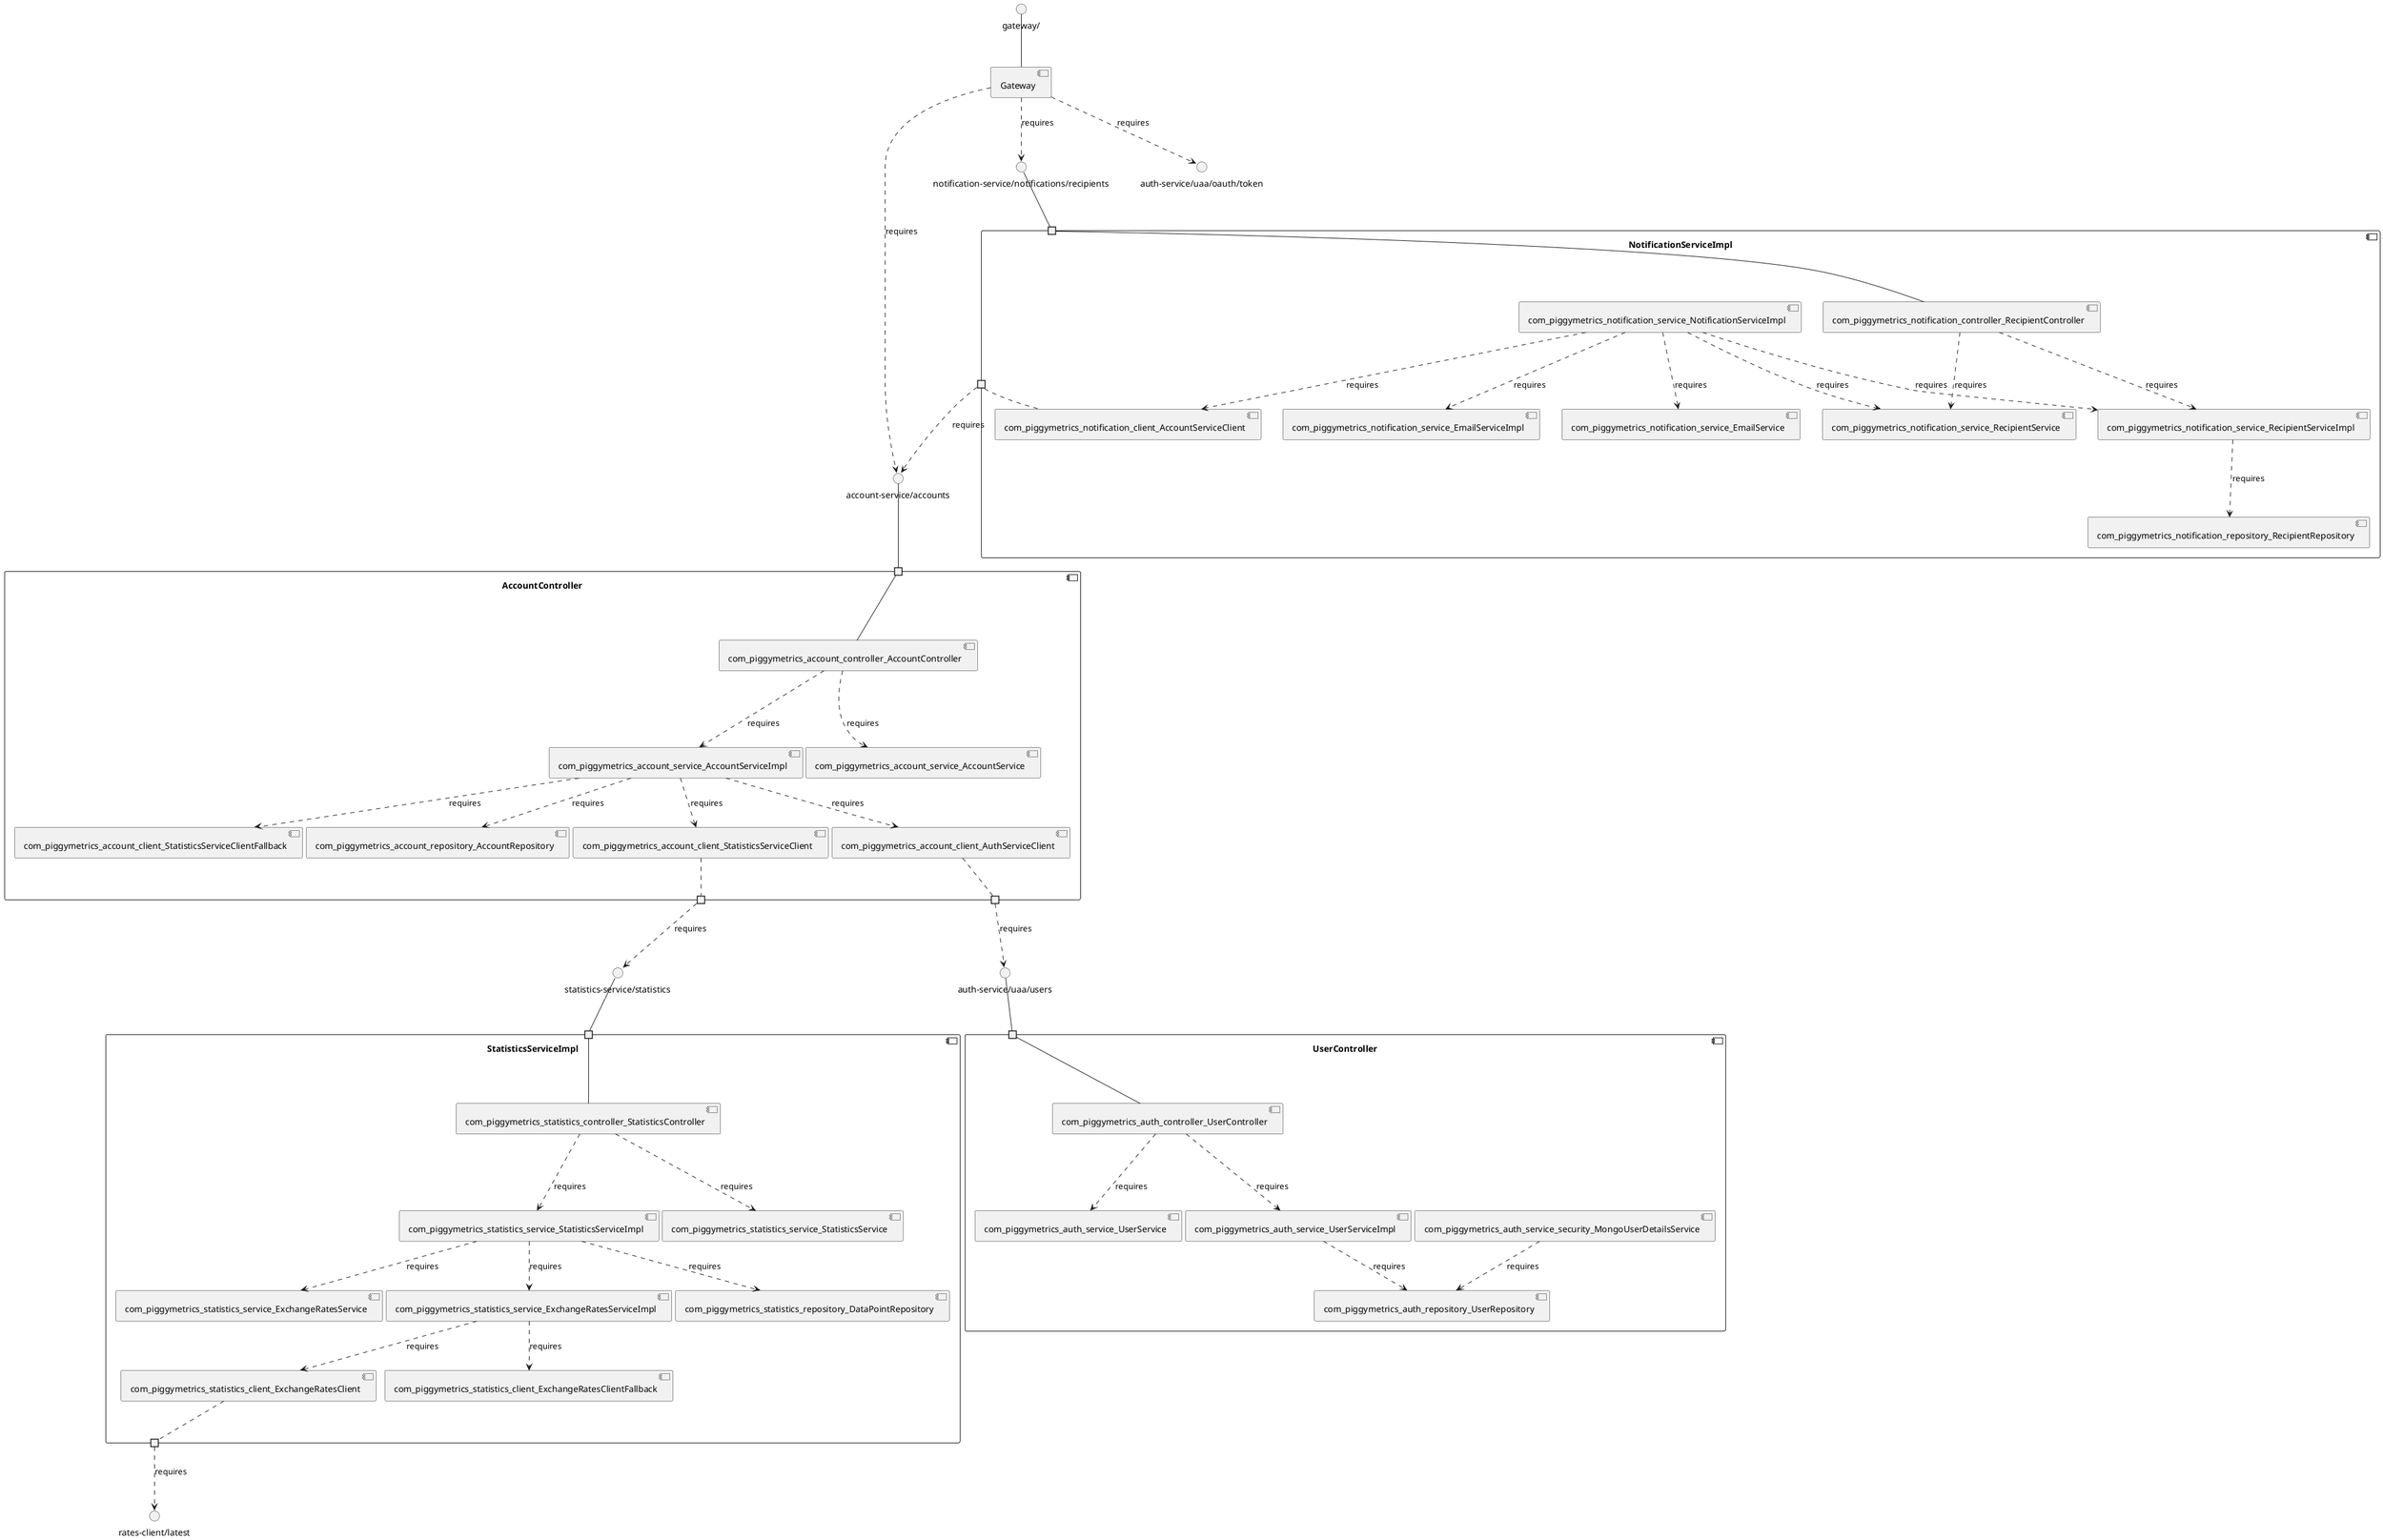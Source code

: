 @startuml
skinparam fixCircleLabelOverlapping true
component "AccountController\n\n\n\n\n\n" {
[com_piggymetrics_account_repository_AccountRepository]
[com_piggymetrics_account_service_AccountService]
[com_piggymetrics_account_controller_AccountController]
[com_piggymetrics_account_client_AuthServiceClient]
[com_piggymetrics_account_client_StatisticsServiceClient]
[com_piggymetrics_account_service_AccountServiceImpl]
[com_piggymetrics_account_client_StatisticsServiceClientFallback]
portin " " as AccountController.requires.account_service_accounts
portout " " as AccountController.provides.statistics_service_statistics
portout " " as AccountController.provides.auth_service_uaa_users
[com_piggymetrics_account_service_AccountServiceImpl]..>[com_piggymetrics_account_repository_AccountRepository] : requires
[com_piggymetrics_account_service_AccountServiceImpl]..>[com_piggymetrics_account_client_AuthServiceClient] : requires
[com_piggymetrics_account_controller_AccountController]..>[com_piggymetrics_account_service_AccountService] : requires
[com_piggymetrics_account_controller_AccountController]..>[com_piggymetrics_account_service_AccountServiceImpl] : requires
[com_piggymetrics_account_service_AccountServiceImpl]..>[com_piggymetrics_account_client_StatisticsServiceClient] : requires
[com_piggymetrics_account_service_AccountServiceImpl]..>[com_piggymetrics_account_client_StatisticsServiceClientFallback] : requires
"AccountController.requires.account_service_accounts"--[com_piggymetrics_account_controller_AccountController]
[com_piggymetrics_account_client_StatisticsServiceClient].."AccountController.provides.statistics_service_statistics"
[com_piggymetrics_account_client_AuthServiceClient].."AccountController.provides.auth_service_uaa_users"
}
interface "account-service/accounts" as interface.account_service_accounts
interface.account_service_accounts--"AccountController.requires.account_service_accounts"
interface "statistics-service/statistics" as interface.statistics_service_statistics
"AccountController.provides.statistics_service_statistics"..>interface.statistics_service_statistics : requires
interface "auth-service/uaa/users" as interface.auth_service_uaa_users
"AccountController.provides.auth_service_uaa_users"..>interface.auth_service_uaa_users : requires
component "NotificationServiceImpl\n\n\n\n\n\n" {
[com_piggymetrics_notification_client_AccountServiceClient]
[com_piggymetrics_notification_service_RecipientServiceImpl]
[com_piggymetrics_notification_service_NotificationServiceImpl]
[com_piggymetrics_notification_controller_RecipientController]
[com_piggymetrics_notification_repository_RecipientRepository]
[com_piggymetrics_notification_service_EmailServiceImpl]
[com_piggymetrics_notification_service_RecipientService]
[com_piggymetrics_notification_service_EmailService]
portin " " as NotificationServiceImpl.requires.notification_service_notifications_recipients
portout " " as NotificationServiceImpl.provides.account_service_accounts
[com_piggymetrics_notification_service_NotificationServiceImpl]..>[com_piggymetrics_notification_client_AccountServiceClient] : requires
[com_piggymetrics_notification_service_NotificationServiceImpl]..>[com_piggymetrics_notification_service_RecipientServiceImpl] : requires
[com_piggymetrics_notification_service_NotificationServiceImpl]..>[com_piggymetrics_notification_service_RecipientService] : requires
[com_piggymetrics_notification_controller_RecipientController]..>[com_piggymetrics_notification_service_RecipientServiceImpl] : requires
[com_piggymetrics_notification_controller_RecipientController]..>[com_piggymetrics_notification_service_RecipientService] : requires
[com_piggymetrics_notification_service_RecipientServiceImpl]..>[com_piggymetrics_notification_repository_RecipientRepository] : requires
[com_piggymetrics_notification_service_NotificationServiceImpl]..>[com_piggymetrics_notification_service_EmailServiceImpl] : requires
[com_piggymetrics_notification_service_NotificationServiceImpl]..>[com_piggymetrics_notification_service_EmailService] : requires
"NotificationServiceImpl.requires.notification_service_notifications_recipients"--[com_piggymetrics_notification_controller_RecipientController]
[com_piggymetrics_notification_client_AccountServiceClient].."NotificationServiceImpl.provides.account_service_accounts"
}
interface "notification-service/notifications/recipients" as interface.notification_service_notifications_recipients
interface.notification_service_notifications_recipients--"NotificationServiceImpl.requires.notification_service_notifications_recipients"
interface "account-service/accounts" as interface.account_service_accounts
"NotificationServiceImpl.provides.account_service_accounts"..>interface.account_service_accounts : requires
component "StatisticsServiceImpl\n\n\n\n\n\n" {
[com_piggymetrics_statistics_client_ExchangeRatesClientFallback]
[com_piggymetrics_statistics_service_StatisticsService]
[com_piggymetrics_statistics_service_ExchangeRatesService]
[com_piggymetrics_statistics_client_ExchangeRatesClient]
[com_piggymetrics_statistics_service_ExchangeRatesServiceImpl]
[com_piggymetrics_statistics_controller_StatisticsController]
[com_piggymetrics_statistics_service_StatisticsServiceImpl]
[com_piggymetrics_statistics_repository_DataPointRepository]
portin " " as StatisticsServiceImpl.requires.statistics_service_statistics
portout " " as StatisticsServiceImpl.provides.rates_client_latest
[com_piggymetrics_statistics_service_StatisticsServiceImpl]..>[com_piggymetrics_statistics_repository_DataPointRepository] : requires
[com_piggymetrics_statistics_service_StatisticsServiceImpl]..>[com_piggymetrics_statistics_service_ExchangeRatesService] : requires
[com_piggymetrics_statistics_service_StatisticsServiceImpl]..>[com_piggymetrics_statistics_service_ExchangeRatesServiceImpl] : requires
[com_piggymetrics_statistics_controller_StatisticsController]..>[com_piggymetrics_statistics_service_StatisticsService] : requires
[com_piggymetrics_statistics_controller_StatisticsController]..>[com_piggymetrics_statistics_service_StatisticsServiceImpl] : requires
[com_piggymetrics_statistics_service_ExchangeRatesServiceImpl]..>[com_piggymetrics_statistics_client_ExchangeRatesClientFallback] : requires
[com_piggymetrics_statistics_service_ExchangeRatesServiceImpl]..>[com_piggymetrics_statistics_client_ExchangeRatesClient] : requires
"StatisticsServiceImpl.requires.statistics_service_statistics"--[com_piggymetrics_statistics_controller_StatisticsController]
[com_piggymetrics_statistics_client_ExchangeRatesClient].."StatisticsServiceImpl.provides.rates_client_latest"
}
interface "statistics-service/statistics" as interface.statistics_service_statistics
interface.statistics_service_statistics--"StatisticsServiceImpl.requires.statistics_service_statistics"
interface "rates-client/latest" as interface.rates_client_latest
"StatisticsServiceImpl.provides.rates_client_latest"..>interface.rates_client_latest : requires
component "UserController\n\n\n\n\n\n" {
[com_piggymetrics_auth_service_security_MongoUserDetailsService]
[com_piggymetrics_auth_repository_UserRepository]
[com_piggymetrics_auth_controller_UserController]
[com_piggymetrics_auth_service_UserServiceImpl]
[com_piggymetrics_auth_service_UserService]
portin " " as UserController.requires.auth_service_uaa_users
[com_piggymetrics_auth_controller_UserController]..>[com_piggymetrics_auth_service_UserServiceImpl] : requires
[com_piggymetrics_auth_controller_UserController]..>[com_piggymetrics_auth_service_UserService] : requires
[com_piggymetrics_auth_service_security_MongoUserDetailsService]..>[com_piggymetrics_auth_repository_UserRepository] : requires
[com_piggymetrics_auth_service_UserServiceImpl]..>[com_piggymetrics_auth_repository_UserRepository] : requires
"UserController.requires.auth_service_uaa_users"--[com_piggymetrics_auth_controller_UserController]
}
interface "auth-service/uaa/users" as interface.auth_service_uaa_users
interface.auth_service_uaa_users--"UserController.requires.auth_service_uaa_users"
interface "gateway/" as interface.gateway_
interface.gateway_--[Gateway]
interface "account-service/accounts" as interface.account_service_accounts
[Gateway]..>interface.account_service_accounts : requires
interface "auth-service/uaa/oauth/token" as interface.auth_service_uaa_oauth_token
[Gateway]..>interface.auth_service_uaa_oauth_token : requires
interface "notification-service/notifications/recipients" as interface.notification_service_notifications_recipients
[Gateway]..>interface.notification_service_notifications_recipients : requires

@enduml
